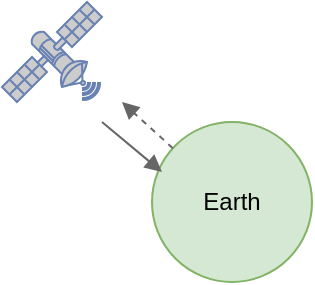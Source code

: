 <mxfile version="17.4.2" type="device"><diagram id="uxWviXhofLo5yraB-ar1" name="Page-1"><mxGraphModel dx="205" dy="389" grid="1" gridSize="10" guides="1" tooltips="1" connect="1" arrows="1" fold="1" page="1" pageScale="1" pageWidth="850" pageHeight="1100" math="0" shadow="0"><root><mxCell id="0"/><mxCell id="1" parent="0"/><mxCell id="DXdIEg0vbAO1iKmi9W_A-2" value="Earth" style="ellipse;whiteSpace=wrap;html=1;aspect=fixed;fillColor=#d5e8d4;strokeColor=#82b366;" parent="1" vertex="1"><mxGeometry x="355" y="330" width="80" height="80" as="geometry"/></mxCell><mxCell id="DXdIEg0vbAO1iKmi9W_A-9" value="" style="endArrow=block;dashed=1;html=1;rounded=0;fillColor=#f5f5f5;strokeColor=#666666;endFill=1;" parent="1" edge="1" source="DXdIEg0vbAO1iKmi9W_A-2"><mxGeometry width="50" height="50" relative="1" as="geometry"><mxPoint x="360" y="350" as="sourcePoint"/><mxPoint x="340" y="320" as="targetPoint"/><Array as="points"/></mxGeometry></mxCell><mxCell id="DXdIEg0vbAO1iKmi9W_A-10" value="" style="fontColor=#0066CC;verticalAlign=top;verticalLabelPosition=bottom;labelPosition=center;align=center;html=1;outlineConnect=0;fillColor=#CCCCCC;strokeColor=#6881B3;gradientColor=none;gradientDirection=north;strokeWidth=2;shape=mxgraph.networks.satellite;rotation=-90;" parent="1" vertex="1"><mxGeometry x="280" y="270" width="50" height="50" as="geometry"/></mxCell><mxCell id="cWWsTRbX1H-Q3XitW7IU-1" value="" style="endArrow=block;html=1;rounded=0;fillColor=#f5f5f5;strokeColor=#666666;endFill=1;" edge="1" parent="1"><mxGeometry width="50" height="50" relative="1" as="geometry"><mxPoint x="330" y="330" as="sourcePoint"/><mxPoint x="360" y="355" as="targetPoint"/><Array as="points"/></mxGeometry></mxCell></root></mxGraphModel></diagram></mxfile>